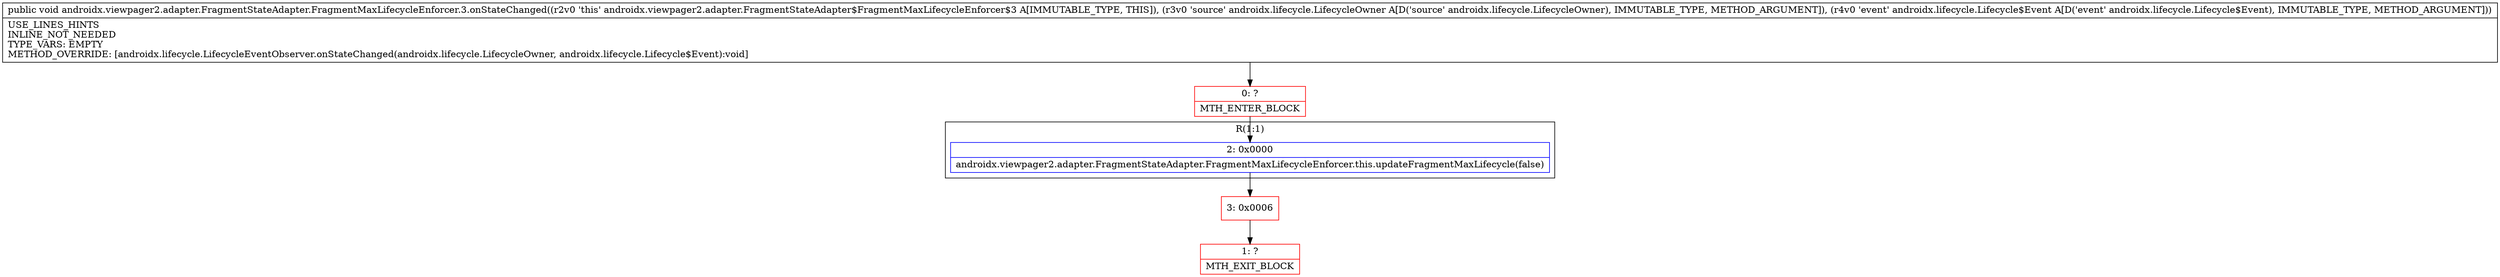 digraph "CFG forandroidx.viewpager2.adapter.FragmentStateAdapter.FragmentMaxLifecycleEnforcer.3.onStateChanged(Landroidx\/lifecycle\/LifecycleOwner;Landroidx\/lifecycle\/Lifecycle$Event;)V" {
subgraph cluster_Region_1794346556 {
label = "R(1:1)";
node [shape=record,color=blue];
Node_2 [shape=record,label="{2\:\ 0x0000|androidx.viewpager2.adapter.FragmentStateAdapter.FragmentMaxLifecycleEnforcer.this.updateFragmentMaxLifecycle(false)\l}"];
}
Node_0 [shape=record,color=red,label="{0\:\ ?|MTH_ENTER_BLOCK\l}"];
Node_3 [shape=record,color=red,label="{3\:\ 0x0006}"];
Node_1 [shape=record,color=red,label="{1\:\ ?|MTH_EXIT_BLOCK\l}"];
MethodNode[shape=record,label="{public void androidx.viewpager2.adapter.FragmentStateAdapter.FragmentMaxLifecycleEnforcer.3.onStateChanged((r2v0 'this' androidx.viewpager2.adapter.FragmentStateAdapter$FragmentMaxLifecycleEnforcer$3 A[IMMUTABLE_TYPE, THIS]), (r3v0 'source' androidx.lifecycle.LifecycleOwner A[D('source' androidx.lifecycle.LifecycleOwner), IMMUTABLE_TYPE, METHOD_ARGUMENT]), (r4v0 'event' androidx.lifecycle.Lifecycle$Event A[D('event' androidx.lifecycle.Lifecycle$Event), IMMUTABLE_TYPE, METHOD_ARGUMENT]))  | USE_LINES_HINTS\lINLINE_NOT_NEEDED\lTYPE_VARS: EMPTY\lMETHOD_OVERRIDE: [androidx.lifecycle.LifecycleEventObserver.onStateChanged(androidx.lifecycle.LifecycleOwner, androidx.lifecycle.Lifecycle$Event):void]\l}"];
MethodNode -> Node_0;Node_2 -> Node_3;
Node_0 -> Node_2;
Node_3 -> Node_1;
}

